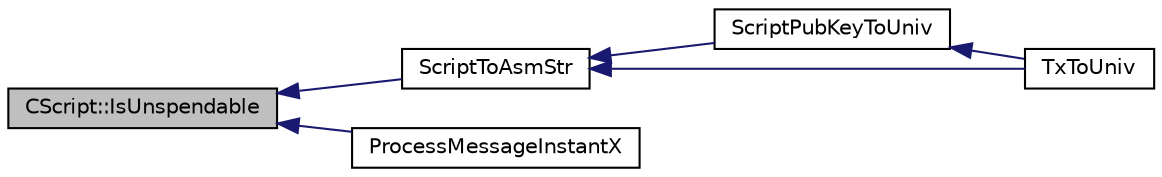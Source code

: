 digraph "CScript::IsUnspendable"
{
  edge [fontname="Helvetica",fontsize="10",labelfontname="Helvetica",labelfontsize="10"];
  node [fontname="Helvetica",fontsize="10",shape=record];
  rankdir="LR";
  Node334 [label="CScript::IsUnspendable",height=0.2,width=0.4,color="black", fillcolor="grey75", style="filled", fontcolor="black"];
  Node334 -> Node335 [dir="back",color="midnightblue",fontsize="10",style="solid",fontname="Helvetica"];
  Node335 [label="ScriptToAsmStr",height=0.2,width=0.4,color="black", fillcolor="white", style="filled",URL="$d5/d2e/core__write_8cpp.html#a97f55ea967c54b81091af210145b128b",tooltip="Create the assembly string representation of a CScript object. "];
  Node335 -> Node336 [dir="back",color="midnightblue",fontsize="10",style="solid",fontname="Helvetica"];
  Node336 [label="ScriptPubKeyToUniv",height=0.2,width=0.4,color="black", fillcolor="white", style="filled",URL="$d5/d2e/core__write_8cpp.html#a4a51bf7268adbdcd58e7af445ea4db61"];
  Node336 -> Node337 [dir="back",color="midnightblue",fontsize="10",style="solid",fontname="Helvetica"];
  Node337 [label="TxToUniv",height=0.2,width=0.4,color="black", fillcolor="white", style="filled",URL="$d5/d2e/core__write_8cpp.html#aeb901ca565e3df0e3bc0c9863ad8f53a"];
  Node335 -> Node337 [dir="back",color="midnightblue",fontsize="10",style="solid",fontname="Helvetica"];
  Node334 -> Node338 [dir="back",color="midnightblue",fontsize="10",style="solid",fontname="Helvetica"];
  Node338 [label="ProcessMessageInstantX",height=0.2,width=0.4,color="black", fillcolor="white", style="filled",URL="$d6/d5f/instantx_8h.html#aa516cb499ead2691d8ab216a499db5d0"];
}

